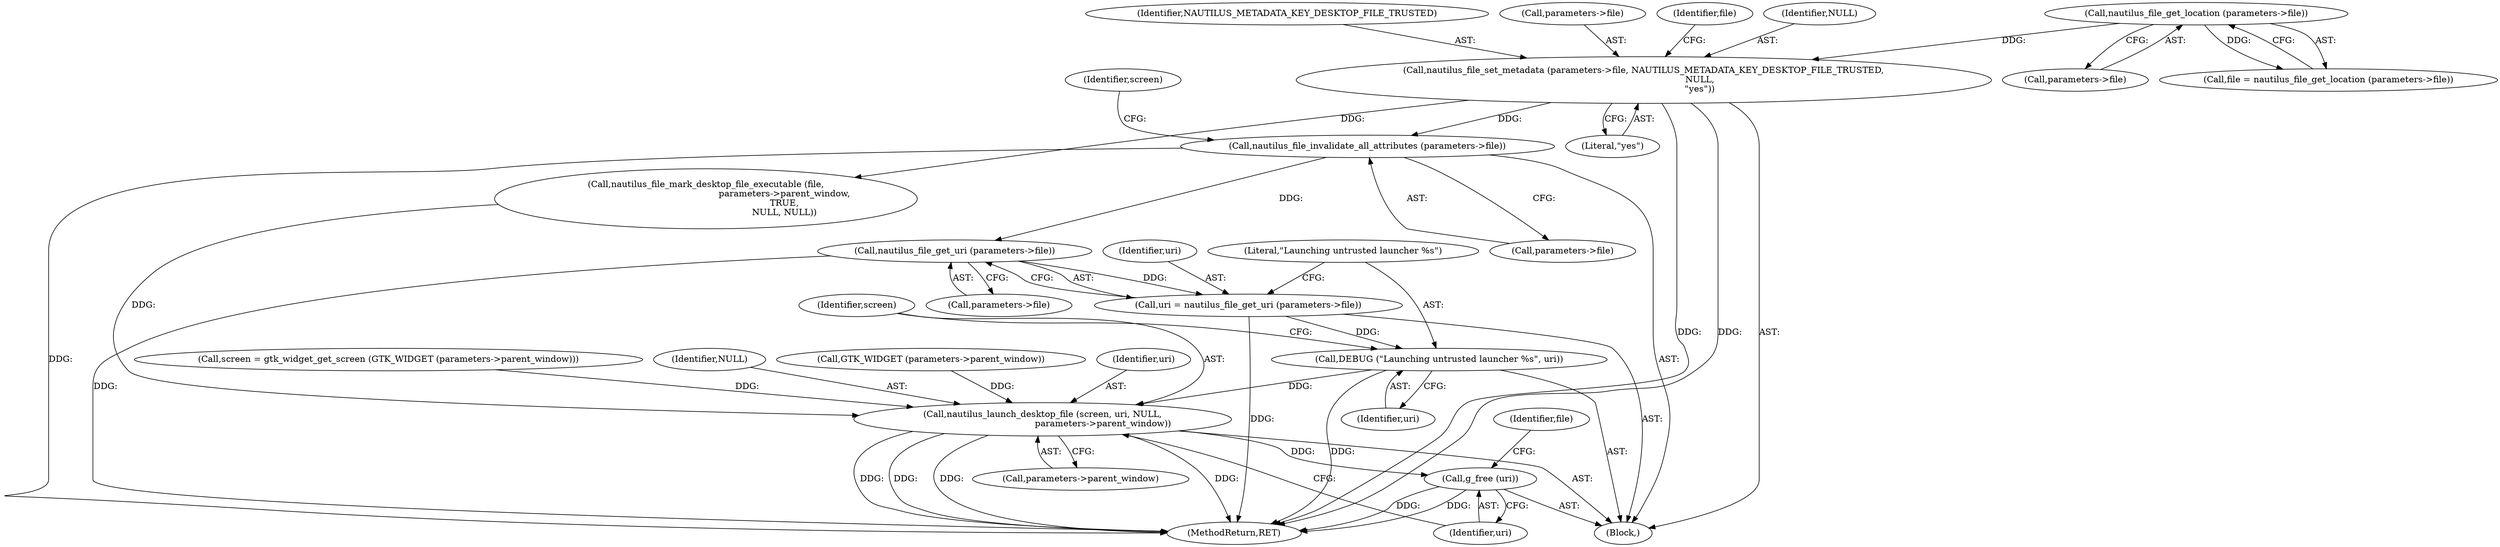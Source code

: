 digraph "0_nautilus_1630f53481f445ada0a455e9979236d31a8d3bb0_6@pointer" {
"1000137" [label="(Call,nautilus_file_invalidate_all_attributes (parameters->file))"];
"1000122" [label="(Call,nautilus_file_set_metadata (parameters->file, NAUTILUS_METADATA_KEY_DESKTOP_FILE_TRUSTED,\n                                        NULL,\n                                        \"yes\"))"];
"1000118" [label="(Call,nautilus_file_get_location (parameters->file))"];
"1000150" [label="(Call,nautilus_file_get_uri (parameters->file))"];
"1000148" [label="(Call,uri = nautilus_file_get_uri (parameters->file))"];
"1000154" [label="(Call,DEBUG (\"Launching untrusted launcher %s\", uri))"];
"1000157" [label="(Call,nautilus_launch_desktop_file (screen, uri, NULL,\n                                           parameters->parent_window))"];
"1000164" [label="(Call,g_free (uri))"];
"1000165" [label="(Identifier,uri)"];
"1000177" [label="(MethodReturn,RET)"];
"1000164" [label="(Call,g_free (uri))"];
"1000122" [label="(Call,nautilus_file_set_metadata (parameters->file, NAUTILUS_METADATA_KEY_DESKTOP_FILE_TRUSTED,\n                                        NULL,\n                                        \"yes\"))"];
"1000116" [label="(Call,file = nautilus_file_get_location (parameters->file))"];
"1000126" [label="(Identifier,NAUTILUS_METADATA_KEY_DESKTOP_FILE_TRUSTED)"];
"1000148" [label="(Call,uri = nautilus_file_get_uri (parameters->file))"];
"1000144" [label="(Call,GTK_WIDGET (parameters->parent_window))"];
"1000118" [label="(Call,nautilus_file_get_location (parameters->file))"];
"1000160" [label="(Identifier,NULL)"];
"1000128" [label="(Literal,\"yes\")"];
"1000158" [label="(Identifier,screen)"];
"1000154" [label="(Call,DEBUG (\"Launching untrusted launcher %s\", uri))"];
"1000151" [label="(Call,parameters->file)"];
"1000150" [label="(Call,nautilus_file_get_uri (parameters->file))"];
"1000138" [label="(Call,parameters->file)"];
"1000115" [label="(Block,)"];
"1000137" [label="(Call,nautilus_file_invalidate_all_attributes (parameters->file))"];
"1000129" [label="(Call,nautilus_file_mark_desktop_file_executable (file,\n                                                        parameters->parent_window,\n                                                        TRUE,\n                                                        NULL, NULL))"];
"1000149" [label="(Identifier,uri)"];
"1000167" [label="(Identifier,file)"];
"1000142" [label="(Identifier,screen)"];
"1000155" [label="(Literal,\"Launching untrusted launcher %s\")"];
"1000123" [label="(Call,parameters->file)"];
"1000130" [label="(Identifier,file)"];
"1000157" [label="(Call,nautilus_launch_desktop_file (screen, uri, NULL,\n                                           parameters->parent_window))"];
"1000161" [label="(Call,parameters->parent_window)"];
"1000156" [label="(Identifier,uri)"];
"1000127" [label="(Identifier,NULL)"];
"1000159" [label="(Identifier,uri)"];
"1000141" [label="(Call,screen = gtk_widget_get_screen (GTK_WIDGET (parameters->parent_window)))"];
"1000119" [label="(Call,parameters->file)"];
"1000137" -> "1000115"  [label="AST: "];
"1000137" -> "1000138"  [label="CFG: "];
"1000138" -> "1000137"  [label="AST: "];
"1000142" -> "1000137"  [label="CFG: "];
"1000137" -> "1000177"  [label="DDG: "];
"1000122" -> "1000137"  [label="DDG: "];
"1000137" -> "1000150"  [label="DDG: "];
"1000122" -> "1000115"  [label="AST: "];
"1000122" -> "1000128"  [label="CFG: "];
"1000123" -> "1000122"  [label="AST: "];
"1000126" -> "1000122"  [label="AST: "];
"1000127" -> "1000122"  [label="AST: "];
"1000128" -> "1000122"  [label="AST: "];
"1000130" -> "1000122"  [label="CFG: "];
"1000122" -> "1000177"  [label="DDG: "];
"1000122" -> "1000177"  [label="DDG: "];
"1000118" -> "1000122"  [label="DDG: "];
"1000122" -> "1000129"  [label="DDG: "];
"1000118" -> "1000116"  [label="AST: "];
"1000118" -> "1000119"  [label="CFG: "];
"1000119" -> "1000118"  [label="AST: "];
"1000116" -> "1000118"  [label="CFG: "];
"1000118" -> "1000116"  [label="DDG: "];
"1000150" -> "1000148"  [label="AST: "];
"1000150" -> "1000151"  [label="CFG: "];
"1000151" -> "1000150"  [label="AST: "];
"1000148" -> "1000150"  [label="CFG: "];
"1000150" -> "1000177"  [label="DDG: "];
"1000150" -> "1000148"  [label="DDG: "];
"1000148" -> "1000115"  [label="AST: "];
"1000149" -> "1000148"  [label="AST: "];
"1000155" -> "1000148"  [label="CFG: "];
"1000148" -> "1000177"  [label="DDG: "];
"1000148" -> "1000154"  [label="DDG: "];
"1000154" -> "1000115"  [label="AST: "];
"1000154" -> "1000156"  [label="CFG: "];
"1000155" -> "1000154"  [label="AST: "];
"1000156" -> "1000154"  [label="AST: "];
"1000158" -> "1000154"  [label="CFG: "];
"1000154" -> "1000177"  [label="DDG: "];
"1000154" -> "1000157"  [label="DDG: "];
"1000157" -> "1000115"  [label="AST: "];
"1000157" -> "1000161"  [label="CFG: "];
"1000158" -> "1000157"  [label="AST: "];
"1000159" -> "1000157"  [label="AST: "];
"1000160" -> "1000157"  [label="AST: "];
"1000161" -> "1000157"  [label="AST: "];
"1000165" -> "1000157"  [label="CFG: "];
"1000157" -> "1000177"  [label="DDG: "];
"1000157" -> "1000177"  [label="DDG: "];
"1000157" -> "1000177"  [label="DDG: "];
"1000157" -> "1000177"  [label="DDG: "];
"1000141" -> "1000157"  [label="DDG: "];
"1000129" -> "1000157"  [label="DDG: "];
"1000144" -> "1000157"  [label="DDG: "];
"1000157" -> "1000164"  [label="DDG: "];
"1000164" -> "1000115"  [label="AST: "];
"1000164" -> "1000165"  [label="CFG: "];
"1000165" -> "1000164"  [label="AST: "];
"1000167" -> "1000164"  [label="CFG: "];
"1000164" -> "1000177"  [label="DDG: "];
"1000164" -> "1000177"  [label="DDG: "];
}
